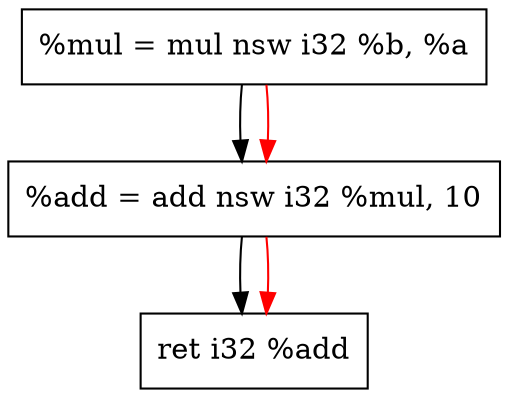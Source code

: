 digraph "CDFG for'func' function" {
	Node0x557ba9096410[shape=record, label="  %mul = mul nsw i32 %b, %a"];
	Node0x557ba9096ac0[shape=record, label="  %add = add nsw i32 %mul, 10"];
	Node0x557ba9096398[shape=record, label="  ret i32 %add"];
	Node0x557ba9096410 -> Node0x557ba9096ac0
	Node0x557ba9096ac0 -> Node0x557ba9096398
edge [color=red]
	Node0x557ba9096410 -> Node0x557ba9096ac0
	Node0x557ba9096ac0 -> Node0x557ba9096398
}

